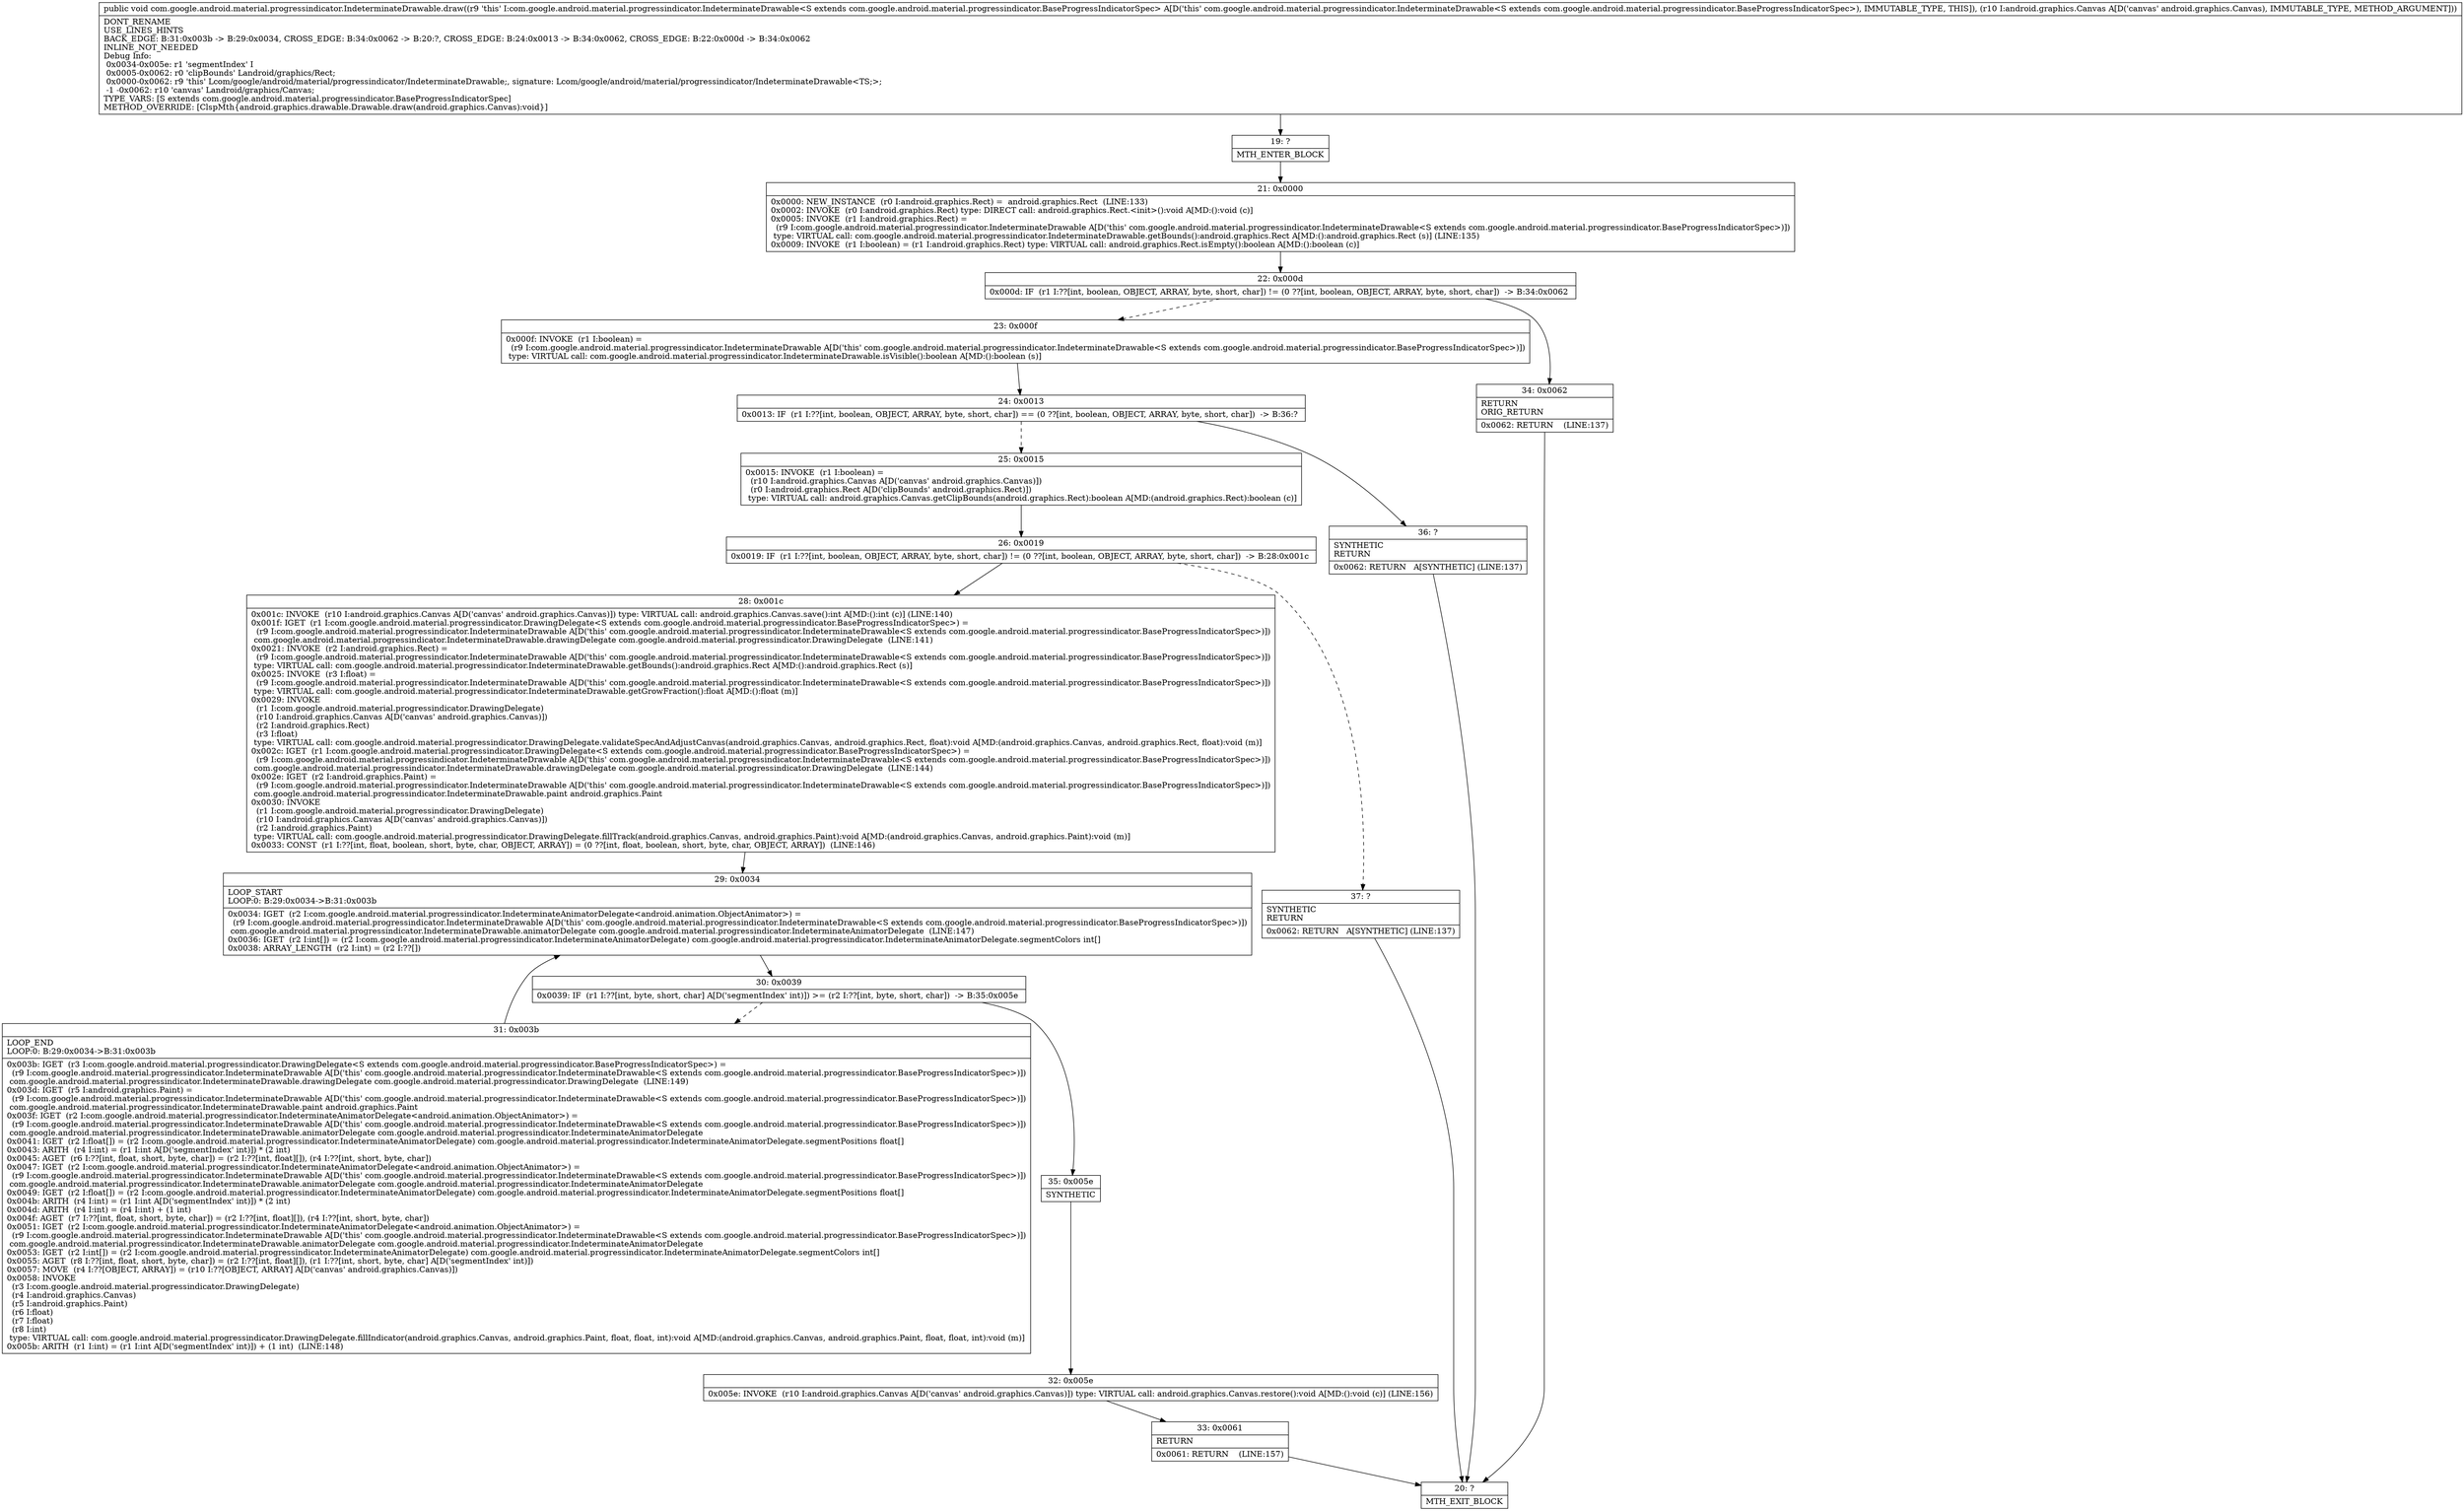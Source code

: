 digraph "CFG forcom.google.android.material.progressindicator.IndeterminateDrawable.draw(Landroid\/graphics\/Canvas;)V" {
Node_19 [shape=record,label="{19\:\ ?|MTH_ENTER_BLOCK\l}"];
Node_21 [shape=record,label="{21\:\ 0x0000|0x0000: NEW_INSTANCE  (r0 I:android.graphics.Rect) =  android.graphics.Rect  (LINE:133)\l0x0002: INVOKE  (r0 I:android.graphics.Rect) type: DIRECT call: android.graphics.Rect.\<init\>():void A[MD:():void (c)]\l0x0005: INVOKE  (r1 I:android.graphics.Rect) = \l  (r9 I:com.google.android.material.progressindicator.IndeterminateDrawable A[D('this' com.google.android.material.progressindicator.IndeterminateDrawable\<S extends com.google.android.material.progressindicator.BaseProgressIndicatorSpec\>)])\l type: VIRTUAL call: com.google.android.material.progressindicator.IndeterminateDrawable.getBounds():android.graphics.Rect A[MD:():android.graphics.Rect (s)] (LINE:135)\l0x0009: INVOKE  (r1 I:boolean) = (r1 I:android.graphics.Rect) type: VIRTUAL call: android.graphics.Rect.isEmpty():boolean A[MD:():boolean (c)]\l}"];
Node_22 [shape=record,label="{22\:\ 0x000d|0x000d: IF  (r1 I:??[int, boolean, OBJECT, ARRAY, byte, short, char]) != (0 ??[int, boolean, OBJECT, ARRAY, byte, short, char])  \-\> B:34:0x0062 \l}"];
Node_23 [shape=record,label="{23\:\ 0x000f|0x000f: INVOKE  (r1 I:boolean) = \l  (r9 I:com.google.android.material.progressindicator.IndeterminateDrawable A[D('this' com.google.android.material.progressindicator.IndeterminateDrawable\<S extends com.google.android.material.progressindicator.BaseProgressIndicatorSpec\>)])\l type: VIRTUAL call: com.google.android.material.progressindicator.IndeterminateDrawable.isVisible():boolean A[MD:():boolean (s)]\l}"];
Node_24 [shape=record,label="{24\:\ 0x0013|0x0013: IF  (r1 I:??[int, boolean, OBJECT, ARRAY, byte, short, char]) == (0 ??[int, boolean, OBJECT, ARRAY, byte, short, char])  \-\> B:36:? \l}"];
Node_25 [shape=record,label="{25\:\ 0x0015|0x0015: INVOKE  (r1 I:boolean) = \l  (r10 I:android.graphics.Canvas A[D('canvas' android.graphics.Canvas)])\l  (r0 I:android.graphics.Rect A[D('clipBounds' android.graphics.Rect)])\l type: VIRTUAL call: android.graphics.Canvas.getClipBounds(android.graphics.Rect):boolean A[MD:(android.graphics.Rect):boolean (c)]\l}"];
Node_26 [shape=record,label="{26\:\ 0x0019|0x0019: IF  (r1 I:??[int, boolean, OBJECT, ARRAY, byte, short, char]) != (0 ??[int, boolean, OBJECT, ARRAY, byte, short, char])  \-\> B:28:0x001c \l}"];
Node_28 [shape=record,label="{28\:\ 0x001c|0x001c: INVOKE  (r10 I:android.graphics.Canvas A[D('canvas' android.graphics.Canvas)]) type: VIRTUAL call: android.graphics.Canvas.save():int A[MD:():int (c)] (LINE:140)\l0x001f: IGET  (r1 I:com.google.android.material.progressindicator.DrawingDelegate\<S extends com.google.android.material.progressindicator.BaseProgressIndicatorSpec\>) = \l  (r9 I:com.google.android.material.progressindicator.IndeterminateDrawable A[D('this' com.google.android.material.progressindicator.IndeterminateDrawable\<S extends com.google.android.material.progressindicator.BaseProgressIndicatorSpec\>)])\l com.google.android.material.progressindicator.IndeterminateDrawable.drawingDelegate com.google.android.material.progressindicator.DrawingDelegate  (LINE:141)\l0x0021: INVOKE  (r2 I:android.graphics.Rect) = \l  (r9 I:com.google.android.material.progressindicator.IndeterminateDrawable A[D('this' com.google.android.material.progressindicator.IndeterminateDrawable\<S extends com.google.android.material.progressindicator.BaseProgressIndicatorSpec\>)])\l type: VIRTUAL call: com.google.android.material.progressindicator.IndeterminateDrawable.getBounds():android.graphics.Rect A[MD:():android.graphics.Rect (s)]\l0x0025: INVOKE  (r3 I:float) = \l  (r9 I:com.google.android.material.progressindicator.IndeterminateDrawable A[D('this' com.google.android.material.progressindicator.IndeterminateDrawable\<S extends com.google.android.material.progressindicator.BaseProgressIndicatorSpec\>)])\l type: VIRTUAL call: com.google.android.material.progressindicator.IndeterminateDrawable.getGrowFraction():float A[MD:():float (m)]\l0x0029: INVOKE  \l  (r1 I:com.google.android.material.progressindicator.DrawingDelegate)\l  (r10 I:android.graphics.Canvas A[D('canvas' android.graphics.Canvas)])\l  (r2 I:android.graphics.Rect)\l  (r3 I:float)\l type: VIRTUAL call: com.google.android.material.progressindicator.DrawingDelegate.validateSpecAndAdjustCanvas(android.graphics.Canvas, android.graphics.Rect, float):void A[MD:(android.graphics.Canvas, android.graphics.Rect, float):void (m)]\l0x002c: IGET  (r1 I:com.google.android.material.progressindicator.DrawingDelegate\<S extends com.google.android.material.progressindicator.BaseProgressIndicatorSpec\>) = \l  (r9 I:com.google.android.material.progressindicator.IndeterminateDrawable A[D('this' com.google.android.material.progressindicator.IndeterminateDrawable\<S extends com.google.android.material.progressindicator.BaseProgressIndicatorSpec\>)])\l com.google.android.material.progressindicator.IndeterminateDrawable.drawingDelegate com.google.android.material.progressindicator.DrawingDelegate  (LINE:144)\l0x002e: IGET  (r2 I:android.graphics.Paint) = \l  (r9 I:com.google.android.material.progressindicator.IndeterminateDrawable A[D('this' com.google.android.material.progressindicator.IndeterminateDrawable\<S extends com.google.android.material.progressindicator.BaseProgressIndicatorSpec\>)])\l com.google.android.material.progressindicator.IndeterminateDrawable.paint android.graphics.Paint \l0x0030: INVOKE  \l  (r1 I:com.google.android.material.progressindicator.DrawingDelegate)\l  (r10 I:android.graphics.Canvas A[D('canvas' android.graphics.Canvas)])\l  (r2 I:android.graphics.Paint)\l type: VIRTUAL call: com.google.android.material.progressindicator.DrawingDelegate.fillTrack(android.graphics.Canvas, android.graphics.Paint):void A[MD:(android.graphics.Canvas, android.graphics.Paint):void (m)]\l0x0033: CONST  (r1 I:??[int, float, boolean, short, byte, char, OBJECT, ARRAY]) = (0 ??[int, float, boolean, short, byte, char, OBJECT, ARRAY])  (LINE:146)\l}"];
Node_29 [shape=record,label="{29\:\ 0x0034|LOOP_START\lLOOP:0: B:29:0x0034\-\>B:31:0x003b\l|0x0034: IGET  (r2 I:com.google.android.material.progressindicator.IndeterminateAnimatorDelegate\<android.animation.ObjectAnimator\>) = \l  (r9 I:com.google.android.material.progressindicator.IndeterminateDrawable A[D('this' com.google.android.material.progressindicator.IndeterminateDrawable\<S extends com.google.android.material.progressindicator.BaseProgressIndicatorSpec\>)])\l com.google.android.material.progressindicator.IndeterminateDrawable.animatorDelegate com.google.android.material.progressindicator.IndeterminateAnimatorDelegate  (LINE:147)\l0x0036: IGET  (r2 I:int[]) = (r2 I:com.google.android.material.progressindicator.IndeterminateAnimatorDelegate) com.google.android.material.progressindicator.IndeterminateAnimatorDelegate.segmentColors int[] \l0x0038: ARRAY_LENGTH  (r2 I:int) = (r2 I:??[]) \l}"];
Node_30 [shape=record,label="{30\:\ 0x0039|0x0039: IF  (r1 I:??[int, byte, short, char] A[D('segmentIndex' int)]) \>= (r2 I:??[int, byte, short, char])  \-\> B:35:0x005e \l}"];
Node_31 [shape=record,label="{31\:\ 0x003b|LOOP_END\lLOOP:0: B:29:0x0034\-\>B:31:0x003b\l|0x003b: IGET  (r3 I:com.google.android.material.progressindicator.DrawingDelegate\<S extends com.google.android.material.progressindicator.BaseProgressIndicatorSpec\>) = \l  (r9 I:com.google.android.material.progressindicator.IndeterminateDrawable A[D('this' com.google.android.material.progressindicator.IndeterminateDrawable\<S extends com.google.android.material.progressindicator.BaseProgressIndicatorSpec\>)])\l com.google.android.material.progressindicator.IndeterminateDrawable.drawingDelegate com.google.android.material.progressindicator.DrawingDelegate  (LINE:149)\l0x003d: IGET  (r5 I:android.graphics.Paint) = \l  (r9 I:com.google.android.material.progressindicator.IndeterminateDrawable A[D('this' com.google.android.material.progressindicator.IndeterminateDrawable\<S extends com.google.android.material.progressindicator.BaseProgressIndicatorSpec\>)])\l com.google.android.material.progressindicator.IndeterminateDrawable.paint android.graphics.Paint \l0x003f: IGET  (r2 I:com.google.android.material.progressindicator.IndeterminateAnimatorDelegate\<android.animation.ObjectAnimator\>) = \l  (r9 I:com.google.android.material.progressindicator.IndeterminateDrawable A[D('this' com.google.android.material.progressindicator.IndeterminateDrawable\<S extends com.google.android.material.progressindicator.BaseProgressIndicatorSpec\>)])\l com.google.android.material.progressindicator.IndeterminateDrawable.animatorDelegate com.google.android.material.progressindicator.IndeterminateAnimatorDelegate \l0x0041: IGET  (r2 I:float[]) = (r2 I:com.google.android.material.progressindicator.IndeterminateAnimatorDelegate) com.google.android.material.progressindicator.IndeterminateAnimatorDelegate.segmentPositions float[] \l0x0043: ARITH  (r4 I:int) = (r1 I:int A[D('segmentIndex' int)]) * (2 int) \l0x0045: AGET  (r6 I:??[int, float, short, byte, char]) = (r2 I:??[int, float][]), (r4 I:??[int, short, byte, char]) \l0x0047: IGET  (r2 I:com.google.android.material.progressindicator.IndeterminateAnimatorDelegate\<android.animation.ObjectAnimator\>) = \l  (r9 I:com.google.android.material.progressindicator.IndeterminateDrawable A[D('this' com.google.android.material.progressindicator.IndeterminateDrawable\<S extends com.google.android.material.progressindicator.BaseProgressIndicatorSpec\>)])\l com.google.android.material.progressindicator.IndeterminateDrawable.animatorDelegate com.google.android.material.progressindicator.IndeterminateAnimatorDelegate \l0x0049: IGET  (r2 I:float[]) = (r2 I:com.google.android.material.progressindicator.IndeterminateAnimatorDelegate) com.google.android.material.progressindicator.IndeterminateAnimatorDelegate.segmentPositions float[] \l0x004b: ARITH  (r4 I:int) = (r1 I:int A[D('segmentIndex' int)]) * (2 int) \l0x004d: ARITH  (r4 I:int) = (r4 I:int) + (1 int) \l0x004f: AGET  (r7 I:??[int, float, short, byte, char]) = (r2 I:??[int, float][]), (r4 I:??[int, short, byte, char]) \l0x0051: IGET  (r2 I:com.google.android.material.progressindicator.IndeterminateAnimatorDelegate\<android.animation.ObjectAnimator\>) = \l  (r9 I:com.google.android.material.progressindicator.IndeterminateDrawable A[D('this' com.google.android.material.progressindicator.IndeterminateDrawable\<S extends com.google.android.material.progressindicator.BaseProgressIndicatorSpec\>)])\l com.google.android.material.progressindicator.IndeterminateDrawable.animatorDelegate com.google.android.material.progressindicator.IndeterminateAnimatorDelegate \l0x0053: IGET  (r2 I:int[]) = (r2 I:com.google.android.material.progressindicator.IndeterminateAnimatorDelegate) com.google.android.material.progressindicator.IndeterminateAnimatorDelegate.segmentColors int[] \l0x0055: AGET  (r8 I:??[int, float, short, byte, char]) = (r2 I:??[int, float][]), (r1 I:??[int, short, byte, char] A[D('segmentIndex' int)]) \l0x0057: MOVE  (r4 I:??[OBJECT, ARRAY]) = (r10 I:??[OBJECT, ARRAY] A[D('canvas' android.graphics.Canvas)]) \l0x0058: INVOKE  \l  (r3 I:com.google.android.material.progressindicator.DrawingDelegate)\l  (r4 I:android.graphics.Canvas)\l  (r5 I:android.graphics.Paint)\l  (r6 I:float)\l  (r7 I:float)\l  (r8 I:int)\l type: VIRTUAL call: com.google.android.material.progressindicator.DrawingDelegate.fillIndicator(android.graphics.Canvas, android.graphics.Paint, float, float, int):void A[MD:(android.graphics.Canvas, android.graphics.Paint, float, float, int):void (m)]\l0x005b: ARITH  (r1 I:int) = (r1 I:int A[D('segmentIndex' int)]) + (1 int)  (LINE:148)\l}"];
Node_35 [shape=record,label="{35\:\ 0x005e|SYNTHETIC\l}"];
Node_32 [shape=record,label="{32\:\ 0x005e|0x005e: INVOKE  (r10 I:android.graphics.Canvas A[D('canvas' android.graphics.Canvas)]) type: VIRTUAL call: android.graphics.Canvas.restore():void A[MD:():void (c)] (LINE:156)\l}"];
Node_33 [shape=record,label="{33\:\ 0x0061|RETURN\l|0x0061: RETURN    (LINE:157)\l}"];
Node_20 [shape=record,label="{20\:\ ?|MTH_EXIT_BLOCK\l}"];
Node_37 [shape=record,label="{37\:\ ?|SYNTHETIC\lRETURN\l|0x0062: RETURN   A[SYNTHETIC] (LINE:137)\l}"];
Node_36 [shape=record,label="{36\:\ ?|SYNTHETIC\lRETURN\l|0x0062: RETURN   A[SYNTHETIC] (LINE:137)\l}"];
Node_34 [shape=record,label="{34\:\ 0x0062|RETURN\lORIG_RETURN\l|0x0062: RETURN    (LINE:137)\l}"];
MethodNode[shape=record,label="{public void com.google.android.material.progressindicator.IndeterminateDrawable.draw((r9 'this' I:com.google.android.material.progressindicator.IndeterminateDrawable\<S extends com.google.android.material.progressindicator.BaseProgressIndicatorSpec\> A[D('this' com.google.android.material.progressindicator.IndeterminateDrawable\<S extends com.google.android.material.progressindicator.BaseProgressIndicatorSpec\>), IMMUTABLE_TYPE, THIS]), (r10 I:android.graphics.Canvas A[D('canvas' android.graphics.Canvas), IMMUTABLE_TYPE, METHOD_ARGUMENT]))  | DONT_RENAME\lUSE_LINES_HINTS\lBACK_EDGE: B:31:0x003b \-\> B:29:0x0034, CROSS_EDGE: B:34:0x0062 \-\> B:20:?, CROSS_EDGE: B:24:0x0013 \-\> B:34:0x0062, CROSS_EDGE: B:22:0x000d \-\> B:34:0x0062\lINLINE_NOT_NEEDED\lDebug Info:\l  0x0034\-0x005e: r1 'segmentIndex' I\l  0x0005\-0x0062: r0 'clipBounds' Landroid\/graphics\/Rect;\l  0x0000\-0x0062: r9 'this' Lcom\/google\/android\/material\/progressindicator\/IndeterminateDrawable;, signature: Lcom\/google\/android\/material\/progressindicator\/IndeterminateDrawable\<TS;\>;\l  \-1 \-0x0062: r10 'canvas' Landroid\/graphics\/Canvas;\lTYPE_VARS: [S extends com.google.android.material.progressindicator.BaseProgressIndicatorSpec]\lMETHOD_OVERRIDE: [ClspMth\{android.graphics.drawable.Drawable.draw(android.graphics.Canvas):void\}]\l}"];
MethodNode -> Node_19;Node_19 -> Node_21;
Node_21 -> Node_22;
Node_22 -> Node_23[style=dashed];
Node_22 -> Node_34;
Node_23 -> Node_24;
Node_24 -> Node_25[style=dashed];
Node_24 -> Node_36;
Node_25 -> Node_26;
Node_26 -> Node_28;
Node_26 -> Node_37[style=dashed];
Node_28 -> Node_29;
Node_29 -> Node_30;
Node_30 -> Node_31[style=dashed];
Node_30 -> Node_35;
Node_31 -> Node_29;
Node_35 -> Node_32;
Node_32 -> Node_33;
Node_33 -> Node_20;
Node_37 -> Node_20;
Node_36 -> Node_20;
Node_34 -> Node_20;
}

